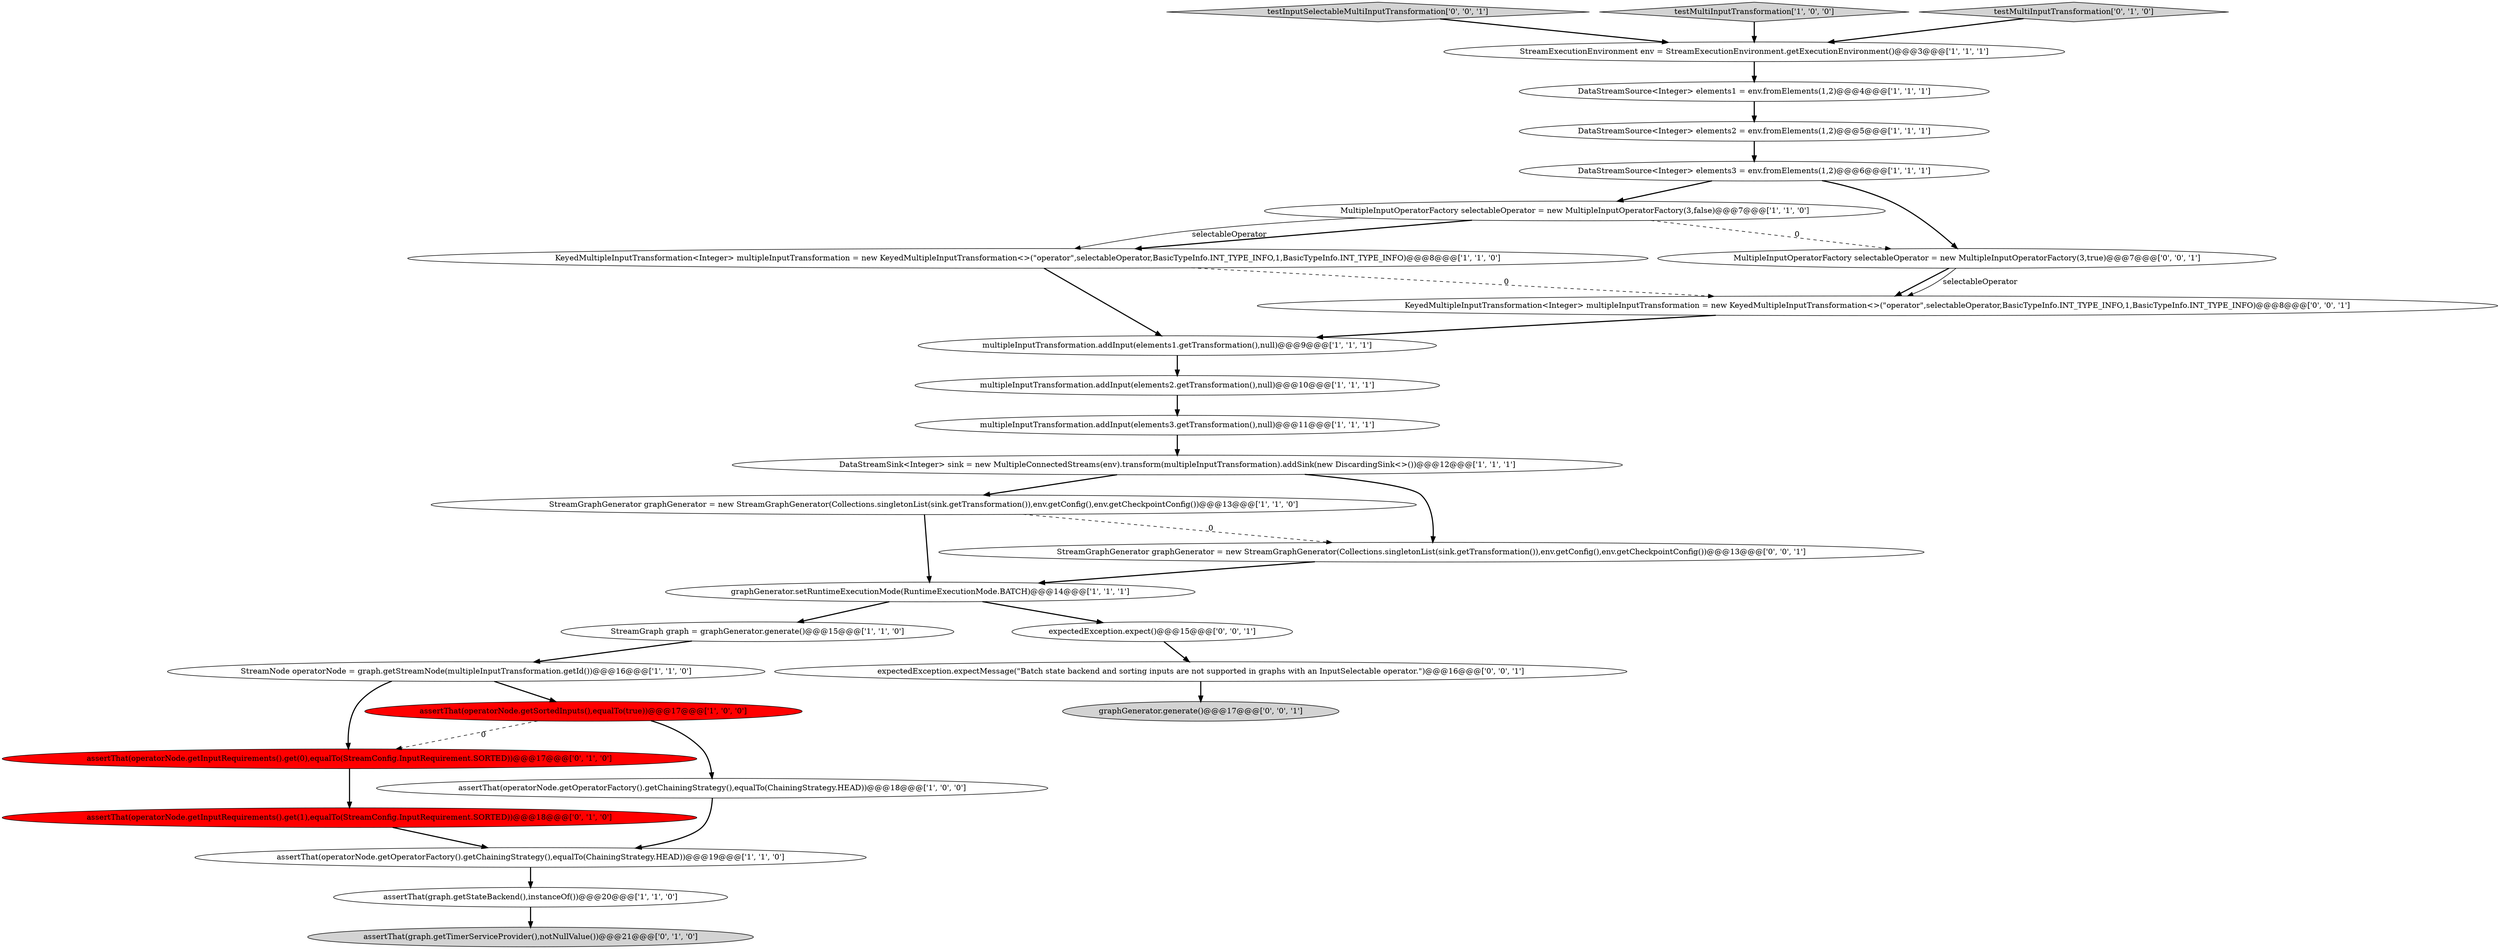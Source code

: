 digraph {
24 [style = filled, label = "KeyedMultipleInputTransformation<Integer> multipleInputTransformation = new KeyedMultipleInputTransformation<>(\"operator\",selectableOperator,BasicTypeInfo.INT_TYPE_INFO,1,BasicTypeInfo.INT_TYPE_INFO)@@@8@@@['0', '0', '1']", fillcolor = white, shape = ellipse image = "AAA0AAABBB3BBB"];
10 [style = filled, label = "KeyedMultipleInputTransformation<Integer> multipleInputTransformation = new KeyedMultipleInputTransformation<>(\"operator\",selectableOperator,BasicTypeInfo.INT_TYPE_INFO,1,BasicTypeInfo.INT_TYPE_INFO)@@@8@@@['1', '1', '0']", fillcolor = white, shape = ellipse image = "AAA0AAABBB1BBB"];
20 [style = filled, label = "assertThat(operatorNode.getInputRequirements().get(1),equalTo(StreamConfig.InputRequirement.SORTED))@@@18@@@['0', '1', '0']", fillcolor = red, shape = ellipse image = "AAA1AAABBB2BBB"];
7 [style = filled, label = "assertThat(operatorNode.getOperatorFactory().getChainingStrategy(),equalTo(ChainingStrategy.HEAD))@@@18@@@['1', '0', '0']", fillcolor = white, shape = ellipse image = "AAA0AAABBB1BBB"];
2 [style = filled, label = "StreamGraphGenerator graphGenerator = new StreamGraphGenerator(Collections.singletonList(sink.getTransformation()),env.getConfig(),env.getCheckpointConfig())@@@13@@@['1', '1', '0']", fillcolor = white, shape = ellipse image = "AAA0AAABBB1BBB"];
22 [style = filled, label = "assertThat(operatorNode.getInputRequirements().get(0),equalTo(StreamConfig.InputRequirement.SORTED))@@@17@@@['0', '1', '0']", fillcolor = red, shape = ellipse image = "AAA1AAABBB2BBB"];
28 [style = filled, label = "testInputSelectableMultiInputTransformation['0', '0', '1']", fillcolor = lightgray, shape = diamond image = "AAA0AAABBB3BBB"];
29 [style = filled, label = "graphGenerator.generate()@@@17@@@['0', '0', '1']", fillcolor = lightgray, shape = ellipse image = "AAA0AAABBB3BBB"];
12 [style = filled, label = "assertThat(operatorNode.getSortedInputs(),equalTo(true))@@@17@@@['1', '0', '0']", fillcolor = red, shape = ellipse image = "AAA1AAABBB1BBB"];
21 [style = filled, label = "assertThat(graph.getTimerServiceProvider(),notNullValue())@@@21@@@['0', '1', '0']", fillcolor = lightgray, shape = ellipse image = "AAA0AAABBB2BBB"];
26 [style = filled, label = "StreamGraphGenerator graphGenerator = new StreamGraphGenerator(Collections.singletonList(sink.getTransformation()),env.getConfig(),env.getCheckpointConfig())@@@13@@@['0', '0', '1']", fillcolor = white, shape = ellipse image = "AAA0AAABBB3BBB"];
17 [style = filled, label = "MultipleInputOperatorFactory selectableOperator = new MultipleInputOperatorFactory(3,false)@@@7@@@['1', '1', '0']", fillcolor = white, shape = ellipse image = "AAA0AAABBB1BBB"];
8 [style = filled, label = "StreamGraph graph = graphGenerator.generate()@@@15@@@['1', '1', '0']", fillcolor = white, shape = ellipse image = "AAA0AAABBB1BBB"];
11 [style = filled, label = "multipleInputTransformation.addInput(elements2.getTransformation(),null)@@@10@@@['1', '1', '1']", fillcolor = white, shape = ellipse image = "AAA0AAABBB1BBB"];
16 [style = filled, label = "testMultiInputTransformation['1', '0', '0']", fillcolor = lightgray, shape = diamond image = "AAA0AAABBB1BBB"];
25 [style = filled, label = "expectedException.expect()@@@15@@@['0', '0', '1']", fillcolor = white, shape = ellipse image = "AAA0AAABBB3BBB"];
0 [style = filled, label = "DataStreamSource<Integer> elements2 = env.fromElements(1,2)@@@5@@@['1', '1', '1']", fillcolor = white, shape = ellipse image = "AAA0AAABBB1BBB"];
6 [style = filled, label = "multipleInputTransformation.addInput(elements3.getTransformation(),null)@@@11@@@['1', '1', '1']", fillcolor = white, shape = ellipse image = "AAA0AAABBB1BBB"];
19 [style = filled, label = "testMultiInputTransformation['0', '1', '0']", fillcolor = lightgray, shape = diamond image = "AAA0AAABBB2BBB"];
14 [style = filled, label = "StreamExecutionEnvironment env = StreamExecutionEnvironment.getExecutionEnvironment()@@@3@@@['1', '1', '1']", fillcolor = white, shape = ellipse image = "AAA0AAABBB1BBB"];
1 [style = filled, label = "DataStreamSource<Integer> elements3 = env.fromElements(1,2)@@@6@@@['1', '1', '1']", fillcolor = white, shape = ellipse image = "AAA0AAABBB1BBB"];
23 [style = filled, label = "MultipleInputOperatorFactory selectableOperator = new MultipleInputOperatorFactory(3,true)@@@7@@@['0', '0', '1']", fillcolor = white, shape = ellipse image = "AAA0AAABBB3BBB"];
27 [style = filled, label = "expectedException.expectMessage(\"Batch state backend and sorting inputs are not supported in graphs with an InputSelectable operator.\")@@@16@@@['0', '0', '1']", fillcolor = white, shape = ellipse image = "AAA0AAABBB3BBB"];
5 [style = filled, label = "multipleInputTransformation.addInput(elements1.getTransformation(),null)@@@9@@@['1', '1', '1']", fillcolor = white, shape = ellipse image = "AAA0AAABBB1BBB"];
13 [style = filled, label = "assertThat(graph.getStateBackend(),instanceOf())@@@20@@@['1', '1', '0']", fillcolor = white, shape = ellipse image = "AAA0AAABBB1BBB"];
18 [style = filled, label = "DataStreamSink<Integer> sink = new MultipleConnectedStreams(env).transform(multipleInputTransformation).addSink(new DiscardingSink<>())@@@12@@@['1', '1', '1']", fillcolor = white, shape = ellipse image = "AAA0AAABBB1BBB"];
9 [style = filled, label = "graphGenerator.setRuntimeExecutionMode(RuntimeExecutionMode.BATCH)@@@14@@@['1', '1', '1']", fillcolor = white, shape = ellipse image = "AAA0AAABBB1BBB"];
15 [style = filled, label = "StreamNode operatorNode = graph.getStreamNode(multipleInputTransformation.getId())@@@16@@@['1', '1', '0']", fillcolor = white, shape = ellipse image = "AAA0AAABBB1BBB"];
4 [style = filled, label = "DataStreamSource<Integer> elements1 = env.fromElements(1,2)@@@4@@@['1', '1', '1']", fillcolor = white, shape = ellipse image = "AAA0AAABBB1BBB"];
3 [style = filled, label = "assertThat(operatorNode.getOperatorFactory().getChainingStrategy(),equalTo(ChainingStrategy.HEAD))@@@19@@@['1', '1', '0']", fillcolor = white, shape = ellipse image = "AAA0AAABBB1BBB"];
17->10 [style = bold, label=""];
8->15 [style = bold, label=""];
6->18 [style = bold, label=""];
11->6 [style = bold, label=""];
18->26 [style = bold, label=""];
26->9 [style = bold, label=""];
20->3 [style = bold, label=""];
2->9 [style = bold, label=""];
18->2 [style = bold, label=""];
9->8 [style = bold, label=""];
12->7 [style = bold, label=""];
7->3 [style = bold, label=""];
1->23 [style = bold, label=""];
24->5 [style = bold, label=""];
15->22 [style = bold, label=""];
1->17 [style = bold, label=""];
4->0 [style = bold, label=""];
28->14 [style = bold, label=""];
25->27 [style = bold, label=""];
17->10 [style = solid, label="selectableOperator"];
23->24 [style = bold, label=""];
10->5 [style = bold, label=""];
19->14 [style = bold, label=""];
22->20 [style = bold, label=""];
0->1 [style = bold, label=""];
9->25 [style = bold, label=""];
12->22 [style = dashed, label="0"];
3->13 [style = bold, label=""];
16->14 [style = bold, label=""];
5->11 [style = bold, label=""];
15->12 [style = bold, label=""];
17->23 [style = dashed, label="0"];
27->29 [style = bold, label=""];
2->26 [style = dashed, label="0"];
13->21 [style = bold, label=""];
23->24 [style = solid, label="selectableOperator"];
10->24 [style = dashed, label="0"];
14->4 [style = bold, label=""];
}
